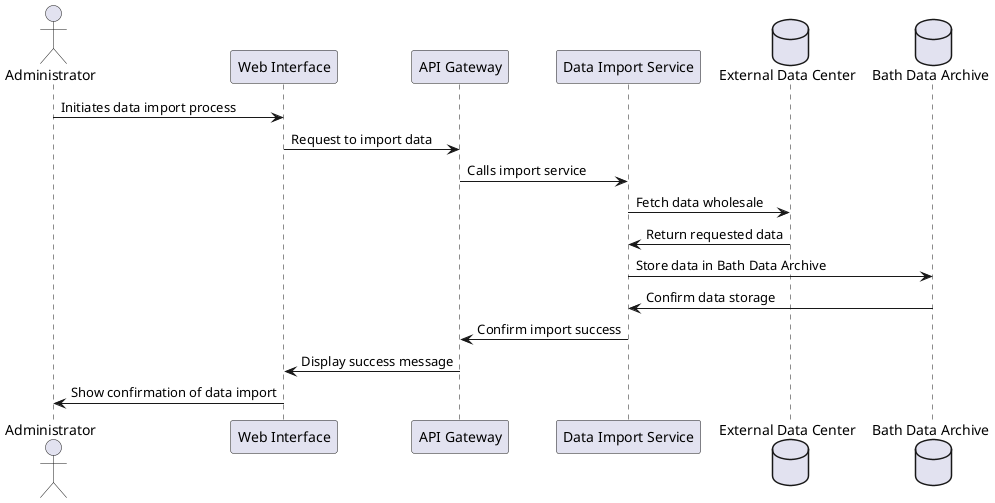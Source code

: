 @startuml
actor Administrator as admin
participant "Web Interface" as web
participant "API Gateway" as api
participant "Data Import Service" as import
database "External Data Center" as externalDC
database "Bath Data Archive" as BDA

admin -> web : Initiates data import process
web -> api : Request to import data
api -> import : Calls import service
import -> externalDC : Fetch data wholesale
externalDC -> import : Return requested data
import -> BDA : Store data in Bath Data Archive
BDA -> import : Confirm data storage
import -> api : Confirm import success
api -> web : Display success message
web -> admin : Show confirmation of data import

@enduml